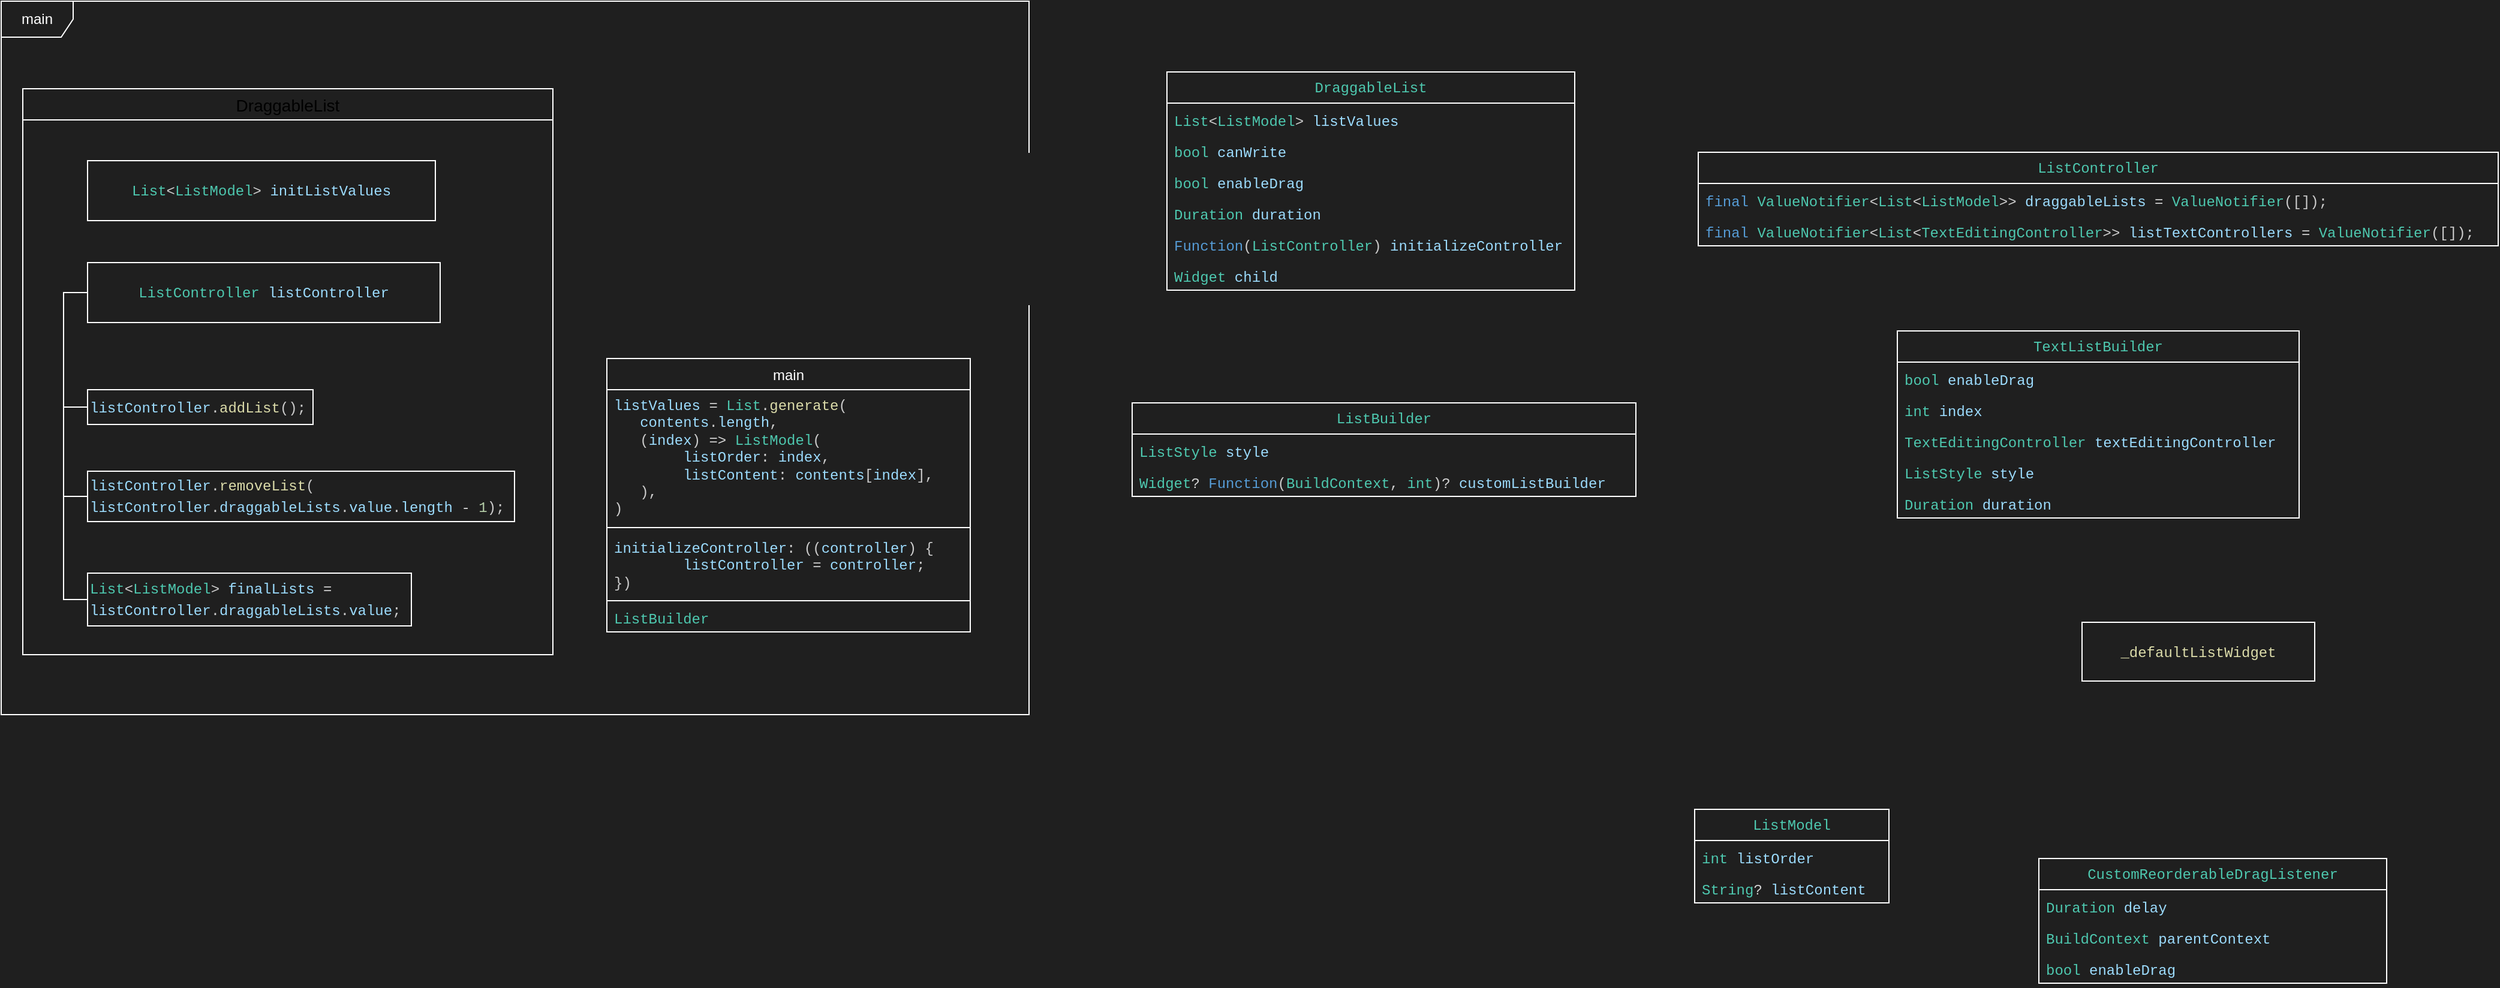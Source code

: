 <mxfile version="26.0.11">
  <diagram name="페이지-1" id="3EGuzrfkJuFash29iqZh">
    <mxGraphModel dx="1736" dy="576" grid="0" gridSize="10" guides="1" tooltips="1" connect="1" arrows="1" fold="1" page="1" pageScale="1" pageWidth="827" pageHeight="1169" background="light-dark(#1f1f1f, #121212)" math="0" shadow="0">
      <root>
        <mxCell id="0" />
        <mxCell id="1" parent="0" />
        <mxCell id="egEPkAXpUtNOVQftQJcz-23" value="&lt;div style=&quot;color: rgb(204, 204, 204); background-color: rgb(31, 31, 31); font-family: Menlo, Monaco, &amp;quot;Courier New&amp;quot;, monospace; line-height: 18px; white-space: pre;&quot;&gt;&lt;span style=&quot;color: #4ec9b0;&quot;&gt;DraggableList&lt;/span&gt;&lt;/div&gt;" style="swimlane;fontStyle=0;childLayout=stackLayout;horizontal=1;startSize=26;fillColor=none;horizontalStack=0;resizeParent=1;resizeParentMax=0;resizeLast=0;collapsible=1;marginBottom=0;whiteSpace=wrap;html=1;strokeColor=light-dark(#ffffff, #ededed);" parent="1" vertex="1">
          <mxGeometry x="576" y="86" width="340" height="182" as="geometry" />
        </mxCell>
        <mxCell id="egEPkAXpUtNOVQftQJcz-24" value="&lt;div style=&quot;color: rgb(204, 204, 204); background-color: rgb(31, 31, 31); font-family: Menlo, Monaco, &amp;quot;Courier New&amp;quot;, monospace; line-height: 18px; white-space: pre;&quot;&gt;&lt;span style=&quot;color: #4ec9b0;&quot;&gt;List&lt;/span&gt;&amp;lt;&lt;span style=&quot;color: #4ec9b0;&quot;&gt;ListModel&lt;/span&gt;&amp;gt; &lt;span style=&quot;color: #9cdcfe;&quot;&gt;listValues&lt;/span&gt;&lt;/div&gt;" style="text;strokeColor=none;fillColor=none;align=left;verticalAlign=top;spacingLeft=4;spacingRight=4;overflow=hidden;rotatable=0;points=[[0,0.5],[1,0.5]];portConstraint=eastwest;whiteSpace=wrap;html=1;" parent="egEPkAXpUtNOVQftQJcz-23" vertex="1">
          <mxGeometry y="26" width="340" height="26" as="geometry" />
        </mxCell>
        <mxCell id="egEPkAXpUtNOVQftQJcz-25" value="&lt;div style=&quot;color: rgb(204, 204, 204); background-color: rgb(31, 31, 31); font-family: Menlo, Monaco, &amp;quot;Courier New&amp;quot;, monospace; line-height: 18px; white-space: pre;&quot;&gt;&lt;span style=&quot;color: #4ec9b0;&quot;&gt;bool&lt;/span&gt; &lt;span style=&quot;color: #9cdcfe;&quot;&gt;canWrite&lt;/span&gt;&lt;/div&gt;" style="text;strokeColor=none;fillColor=none;align=left;verticalAlign=top;spacingLeft=4;spacingRight=4;overflow=hidden;rotatable=0;points=[[0,0.5],[1,0.5]];portConstraint=eastwest;whiteSpace=wrap;html=1;" parent="egEPkAXpUtNOVQftQJcz-23" vertex="1">
          <mxGeometry y="52" width="340" height="26" as="geometry" />
        </mxCell>
        <mxCell id="egEPkAXpUtNOVQftQJcz-29" value="&lt;div style=&quot;color: rgb(204, 204, 204); background-color: rgb(31, 31, 31); font-family: Menlo, Monaco, &amp;quot;Courier New&amp;quot;, monospace; line-height: 18px; white-space: pre;&quot;&gt;&lt;span style=&quot;color: rgb(78, 201, 176);&quot;&gt;bool&lt;/span&gt; &lt;span style=&quot;color: rgb(156, 220, 254);&quot;&gt;enableDrag&lt;/span&gt;&lt;/div&gt;" style="text;strokeColor=none;fillColor=none;align=left;verticalAlign=top;spacingLeft=4;spacingRight=4;overflow=hidden;rotatable=0;points=[[0,0.5],[1,0.5]];portConstraint=eastwest;whiteSpace=wrap;html=1;" parent="egEPkAXpUtNOVQftQJcz-23" vertex="1">
          <mxGeometry y="78" width="340" height="26" as="geometry" />
        </mxCell>
        <mxCell id="egEPkAXpUtNOVQftQJcz-28" value="&lt;div style=&quot;color: rgb(204, 204, 204); background-color: rgb(31, 31, 31); font-family: Menlo, Monaco, &amp;quot;Courier New&amp;quot;, monospace; line-height: 18px; white-space: pre;&quot;&gt;&lt;span style=&quot;color: rgb(78, 201, 176);&quot;&gt;Duration&lt;/span&gt; &lt;span style=&quot;color: rgb(156, 220, 254);&quot;&gt;duration&lt;/span&gt;&lt;/div&gt;" style="text;strokeColor=none;fillColor=none;align=left;verticalAlign=top;spacingLeft=4;spacingRight=4;overflow=hidden;rotatable=0;points=[[0,0.5],[1,0.5]];portConstraint=eastwest;whiteSpace=wrap;html=1;" parent="egEPkAXpUtNOVQftQJcz-23" vertex="1">
          <mxGeometry y="104" width="340" height="26" as="geometry" />
        </mxCell>
        <mxCell id="egEPkAXpUtNOVQftQJcz-32" value="&lt;div style=&quot;color: rgb(204, 204, 204); background-color: rgb(31, 31, 31); font-family: Menlo, Monaco, &amp;quot;Courier New&amp;quot;, monospace; line-height: 18px; white-space: pre;&quot;&gt;&lt;span style=&quot;color: #569cd6;&quot;&gt;Function&lt;/span&gt;(&lt;span style=&quot;color: #4ec9b0;&quot;&gt;ListController&lt;/span&gt;) &lt;span style=&quot;color: #9cdcfe;&quot;&gt;initializeController&lt;/span&gt;&lt;/div&gt;" style="text;strokeColor=none;fillColor=none;align=left;verticalAlign=top;spacingLeft=4;spacingRight=4;overflow=hidden;rotatable=0;points=[[0,0.5],[1,0.5]];portConstraint=eastwest;whiteSpace=wrap;html=1;" parent="egEPkAXpUtNOVQftQJcz-23" vertex="1">
          <mxGeometry y="130" width="340" height="26" as="geometry" />
        </mxCell>
        <mxCell id="egEPkAXpUtNOVQftQJcz-31" value="&lt;div style=&quot;color: rgb(204, 204, 204); background-color: rgb(31, 31, 31); font-family: Menlo, Monaco, &amp;quot;Courier New&amp;quot;, monospace; line-height: 18px; white-space: pre;&quot;&gt;&lt;span style=&quot;color: #4ec9b0;&quot;&gt;Widget&lt;/span&gt; &lt;span style=&quot;color: #9cdcfe;&quot;&gt;child&lt;/span&gt;&lt;/div&gt;" style="text;strokeColor=none;fillColor=none;align=left;verticalAlign=top;spacingLeft=4;spacingRight=4;overflow=hidden;rotatable=0;points=[[0,0.5],[1,0.5]];portConstraint=eastwest;whiteSpace=wrap;html=1;" parent="egEPkAXpUtNOVQftQJcz-23" vertex="1">
          <mxGeometry y="156" width="340" height="26" as="geometry" />
        </mxCell>
        <mxCell id="egEPkAXpUtNOVQftQJcz-34" value="&lt;div style=&quot;color: rgb(204, 204, 204); background-color: rgb(31, 31, 31); font-family: Menlo, Monaco, &amp;quot;Courier New&amp;quot;, monospace; line-height: 18px; white-space: pre;&quot;&gt;&lt;div style=&quot;line-height: 18px;&quot;&gt;&lt;span style=&quot;color: #4ec9b0;&quot;&gt;ListController&lt;/span&gt;&lt;/div&gt;&lt;/div&gt;" style="swimlane;fontStyle=0;childLayout=stackLayout;horizontal=1;startSize=26;fillColor=none;horizontalStack=0;resizeParent=1;resizeParentMax=0;resizeLast=0;collapsible=1;marginBottom=0;whiteSpace=wrap;html=1;strokeColor=light-dark(#ffffff, #ededed);" parent="1" vertex="1">
          <mxGeometry x="1019" y="153" width="667" height="78" as="geometry" />
        </mxCell>
        <mxCell id="egEPkAXpUtNOVQftQJcz-35" value="&lt;div style=&quot;color: rgb(204, 204, 204); background-color: rgb(31, 31, 31); font-family: Menlo, Monaco, &amp;quot;Courier New&amp;quot;, monospace; line-height: 18px; white-space: pre;&quot;&gt;&lt;div style=&quot;line-height: 18px;&quot;&gt;&lt;span style=&quot;color: #569cd6;&quot;&gt;final&lt;/span&gt; &lt;span style=&quot;color: #4ec9b0;&quot;&gt;ValueNotifier&lt;/span&gt;&amp;lt;&lt;span style=&quot;color: #4ec9b0;&quot;&gt;List&lt;/span&gt;&amp;lt;&lt;span style=&quot;color: #4ec9b0;&quot;&gt;ListModel&lt;/span&gt;&amp;gt;&amp;gt; &lt;span style=&quot;color: #9cdcfe;&quot;&gt;draggableLists&lt;/span&gt; &lt;span style=&quot;color: #d4d4d4;&quot;&gt;=&lt;/span&gt; &lt;span style=&quot;color: #4ec9b0;&quot;&gt;ValueNotifier&lt;/span&gt;([]);&lt;/div&gt;&lt;/div&gt;" style="text;strokeColor=none;fillColor=none;align=left;verticalAlign=top;spacingLeft=4;spacingRight=4;overflow=hidden;rotatable=0;points=[[0,0.5],[1,0.5]];portConstraint=eastwest;whiteSpace=wrap;html=1;" parent="egEPkAXpUtNOVQftQJcz-34" vertex="1">
          <mxGeometry y="26" width="667" height="26" as="geometry" />
        </mxCell>
        <mxCell id="egEPkAXpUtNOVQftQJcz-40" value="&lt;div style=&quot;color: rgb(204, 204, 204); background-color: rgb(31, 31, 31); font-family: Menlo, Monaco, &amp;quot;Courier New&amp;quot;, monospace; line-height: 18px; white-space: pre;&quot;&gt;&lt;div style=&quot;line-height: 18px;&quot;&gt;&lt;span style=&quot;color: #569cd6;&quot;&gt;final&lt;/span&gt; &lt;span style=&quot;color: #4ec9b0;&quot;&gt;ValueNotifier&lt;/span&gt;&amp;lt;&lt;span style=&quot;color: #4ec9b0;&quot;&gt;List&lt;/span&gt;&amp;lt;&lt;span style=&quot;color: #4ec9b0;&quot;&gt;TextEditingController&lt;/span&gt;&amp;gt;&amp;gt; &lt;span style=&quot;color: #9cdcfe;&quot;&gt;listTextControllers&lt;/span&gt; &lt;span style=&quot;color: #d4d4d4;&quot;&gt;=&lt;/span&gt; &lt;span style=&quot;color: #4ec9b0;&quot;&gt;ValueNotifier&lt;/span&gt;([]);&lt;/div&gt;&lt;/div&gt;" style="text;strokeColor=none;fillColor=none;align=left;verticalAlign=top;spacingLeft=4;spacingRight=4;overflow=hidden;rotatable=0;points=[[0,0.5],[1,0.5]];portConstraint=eastwest;whiteSpace=wrap;html=1;" parent="egEPkAXpUtNOVQftQJcz-34" vertex="1">
          <mxGeometry y="52" width="667" height="26" as="geometry" />
        </mxCell>
        <mxCell id="Crnecr3H5-sMlmbV3X7U-1" value="&lt;div style=&quot;background-color: rgb(31, 31, 31); font-family: Menlo, Monaco, &amp;quot;Courier New&amp;quot;, monospace; line-height: 18px; white-space: pre; color: rgb(204, 204, 204);&quot;&gt;&lt;font color=&quot;#4ec9b0&quot;&gt;ListBuilder&lt;/font&gt;&lt;/div&gt;" style="swimlane;fontStyle=0;childLayout=stackLayout;horizontal=1;startSize=26;fillColor=none;horizontalStack=0;resizeParent=1;resizeParentMax=0;resizeLast=0;collapsible=1;marginBottom=0;whiteSpace=wrap;html=1;strokeColor=light-dark(#ffffff, #ededed);" vertex="1" parent="1">
          <mxGeometry x="547" y="362" width="420" height="78" as="geometry" />
        </mxCell>
        <mxCell id="Crnecr3H5-sMlmbV3X7U-2" value="&lt;div style=&quot;color: rgb(204, 204, 204); background-color: rgb(31, 31, 31); font-family: Menlo, Monaco, &amp;quot;Courier New&amp;quot;, monospace; line-height: 18px; white-space: pre;&quot;&gt;&lt;div style=&quot;line-height: 18px;&quot;&gt;&lt;span style=&quot;color: #4ec9b0;&quot;&gt;ListStyle&lt;/span&gt; &lt;span style=&quot;color: #9cdcfe;&quot;&gt;style&lt;/span&gt;&lt;/div&gt;&lt;/div&gt;" style="text;strokeColor=none;fillColor=none;align=left;verticalAlign=top;spacingLeft=4;spacingRight=4;overflow=hidden;rotatable=0;points=[[0,0.5],[1,0.5]];portConstraint=eastwest;whiteSpace=wrap;html=1;" vertex="1" parent="Crnecr3H5-sMlmbV3X7U-1">
          <mxGeometry y="26" width="420" height="26" as="geometry" />
        </mxCell>
        <mxCell id="Crnecr3H5-sMlmbV3X7U-3" value="&lt;div style=&quot;color: rgb(204, 204, 204); background-color: rgb(31, 31, 31); font-family: Menlo, Monaco, &amp;quot;Courier New&amp;quot;, monospace; line-height: 18px; white-space: pre;&quot;&gt;&lt;div style=&quot;line-height: 18px;&quot;&gt;&lt;span style=&quot;color: #4ec9b0;&quot;&gt;Widget&lt;/span&gt;&lt;span style=&quot;color: #d4d4d4;&quot;&gt;?&lt;/span&gt; &lt;span style=&quot;color: #569cd6;&quot;&gt;Function&lt;/span&gt;(&lt;span style=&quot;color: #4ec9b0;&quot;&gt;BuildContext&lt;/span&gt;, &lt;span style=&quot;color: #4ec9b0;&quot;&gt;int&lt;/span&gt;)&lt;span style=&quot;color: #d4d4d4;&quot;&gt;?&lt;/span&gt; &lt;span style=&quot;color: #9cdcfe;&quot;&gt;customListBuilder&lt;/span&gt;&lt;/div&gt;&lt;/div&gt;" style="text;strokeColor=none;fillColor=none;align=left;verticalAlign=top;spacingLeft=4;spacingRight=4;overflow=hidden;rotatable=0;points=[[0,0.5],[1,0.5]];portConstraint=eastwest;whiteSpace=wrap;html=1;" vertex="1" parent="Crnecr3H5-sMlmbV3X7U-1">
          <mxGeometry y="52" width="420" height="26" as="geometry" />
        </mxCell>
        <mxCell id="Crnecr3H5-sMlmbV3X7U-8" value="&lt;div style=&quot;background-color: rgb(31, 31, 31); font-family: Menlo, Monaco, &amp;quot;Courier New&amp;quot;, monospace; line-height: 18px; white-space: pre; color: rgb(204, 204, 204);&quot;&gt;&lt;div style=&quot;line-height: 18px;&quot;&gt;&lt;span style=&quot;color: #4ec9b0;&quot;&gt;TextListBuilder&lt;/span&gt;&lt;/div&gt;&lt;/div&gt;" style="swimlane;fontStyle=0;childLayout=stackLayout;horizontal=1;startSize=26;fillColor=none;horizontalStack=0;resizeParent=1;resizeParentMax=0;resizeLast=0;collapsible=1;marginBottom=0;whiteSpace=wrap;html=1;strokeColor=light-dark(#ffffff, #ededed);" vertex="1" parent="1">
          <mxGeometry x="1185" y="302" width="335" height="156" as="geometry" />
        </mxCell>
        <mxCell id="Crnecr3H5-sMlmbV3X7U-9" value="&lt;div style=&quot;color: rgb(204, 204, 204); background-color: rgb(31, 31, 31); font-family: Menlo, Monaco, &amp;quot;Courier New&amp;quot;, monospace; line-height: 18px; white-space: pre;&quot;&gt;&lt;div style=&quot;line-height: 18px;&quot;&gt;&lt;div style=&quot;line-height: 18px;&quot;&gt;&lt;span style=&quot;color: #4ec9b0;&quot;&gt;bool&lt;/span&gt; &lt;span style=&quot;color: #9cdcfe;&quot;&gt;enableDrag&lt;/span&gt;&lt;/div&gt;&lt;/div&gt;&lt;/div&gt;" style="text;strokeColor=none;fillColor=none;align=left;verticalAlign=top;spacingLeft=4;spacingRight=4;overflow=hidden;rotatable=0;points=[[0,0.5],[1,0.5]];portConstraint=eastwest;whiteSpace=wrap;html=1;" vertex="1" parent="Crnecr3H5-sMlmbV3X7U-8">
          <mxGeometry y="26" width="335" height="26" as="geometry" />
        </mxCell>
        <mxCell id="Crnecr3H5-sMlmbV3X7U-12" value="&lt;div style=&quot;color: rgb(204, 204, 204); background-color: rgb(31, 31, 31); font-family: Menlo, Monaco, &amp;quot;Courier New&amp;quot;, monospace; line-height: 18px; white-space: pre;&quot;&gt;&lt;span style=&quot;color: #4ec9b0;&quot;&gt;int&lt;/span&gt; &lt;span style=&quot;color: #9cdcfe;&quot;&gt;index&lt;/span&gt;&lt;/div&gt;" style="text;strokeColor=none;fillColor=none;align=left;verticalAlign=top;spacingLeft=4;spacingRight=4;overflow=hidden;rotatable=0;points=[[0,0.5],[1,0.5]];portConstraint=eastwest;whiteSpace=wrap;html=1;" vertex="1" parent="Crnecr3H5-sMlmbV3X7U-8">
          <mxGeometry y="52" width="335" height="26" as="geometry" />
        </mxCell>
        <mxCell id="Crnecr3H5-sMlmbV3X7U-11" value="&lt;div style=&quot;color: rgb(204, 204, 204); background-color: rgb(31, 31, 31); font-family: Menlo, Monaco, &amp;quot;Courier New&amp;quot;, monospace; line-height: 18px; white-space: pre;&quot;&gt;&lt;span style=&quot;color: #4ec9b0;&quot;&gt;TextEditingController&lt;/span&gt; &lt;span style=&quot;color: #9cdcfe;&quot;&gt;textEditingController&lt;/span&gt;&lt;/div&gt;" style="text;strokeColor=none;fillColor=none;align=left;verticalAlign=top;spacingLeft=4;spacingRight=4;overflow=hidden;rotatable=0;points=[[0,0.5],[1,0.5]];portConstraint=eastwest;whiteSpace=wrap;html=1;" vertex="1" parent="Crnecr3H5-sMlmbV3X7U-8">
          <mxGeometry y="78" width="335" height="26" as="geometry" />
        </mxCell>
        <mxCell id="Crnecr3H5-sMlmbV3X7U-13" value="&lt;div style=&quot;color: rgb(204, 204, 204); background-color: rgb(31, 31, 31); font-family: Menlo, Monaco, &amp;quot;Courier New&amp;quot;, monospace; line-height: 18px; white-space: pre;&quot;&gt;&lt;span style=&quot;color: #4ec9b0;&quot;&gt;ListStyle&lt;/span&gt; &lt;span style=&quot;color: #9cdcfe;&quot;&gt;style&lt;/span&gt;&lt;/div&gt;" style="text;strokeColor=none;fillColor=none;align=left;verticalAlign=top;spacingLeft=4;spacingRight=4;overflow=hidden;rotatable=0;points=[[0,0.5],[1,0.5]];portConstraint=eastwest;whiteSpace=wrap;html=1;" vertex="1" parent="Crnecr3H5-sMlmbV3X7U-8">
          <mxGeometry y="104" width="335" height="26" as="geometry" />
        </mxCell>
        <mxCell id="Crnecr3H5-sMlmbV3X7U-10" value="&lt;div style=&quot;color: rgb(204, 204, 204); background-color: rgb(31, 31, 31); font-family: Menlo, Monaco, &amp;quot;Courier New&amp;quot;, monospace; line-height: 18px; white-space: pre;&quot;&gt;&lt;div style=&quot;line-height: 18px;&quot;&gt;&lt;div style=&quot;line-height: 18px;&quot;&gt;&lt;span style=&quot;color: #4ec9b0;&quot;&gt;Duration&lt;/span&gt; &lt;span style=&quot;color: #9cdcfe;&quot;&gt;duration&lt;/span&gt;&lt;/div&gt;&lt;/div&gt;&lt;/div&gt;" style="text;strokeColor=none;fillColor=none;align=left;verticalAlign=top;spacingLeft=4;spacingRight=4;overflow=hidden;rotatable=0;points=[[0,0.5],[1,0.5]];portConstraint=eastwest;whiteSpace=wrap;html=1;" vertex="1" parent="Crnecr3H5-sMlmbV3X7U-8">
          <mxGeometry y="130" width="335" height="26" as="geometry" />
        </mxCell>
        <mxCell id="Crnecr3H5-sMlmbV3X7U-17" value="&lt;span style=&quot;color: rgb(220, 220, 170); font-family: Menlo, Monaco, &amp;quot;Courier New&amp;quot;, monospace; white-space: pre; background-color: rgb(31, 31, 31);&quot;&gt;_defaultListWidget&lt;/span&gt;" style="html=1;whiteSpace=wrap;strokeColor=light-dark(#ffffff, #ededed);fillColor=light-dark(#1f1f1f, #ededed);" vertex="1" parent="1">
          <mxGeometry x="1339" y="545" width="194" height="49" as="geometry" />
        </mxCell>
        <mxCell id="Crnecr3H5-sMlmbV3X7U-18" value="&lt;div style=&quot;background-color: rgb(31, 31, 31); font-family: Menlo, Monaco, &amp;quot;Courier New&amp;quot;, monospace; line-height: 18px; white-space: pre; color: rgb(204, 204, 204);&quot;&gt;&lt;div style=&quot;line-height: 18px;&quot;&gt;&lt;span style=&quot;color: #4ec9b0;&quot;&gt;ListModel&lt;/span&gt;&lt;/div&gt;&lt;/div&gt;" style="swimlane;fontStyle=0;childLayout=stackLayout;horizontal=1;startSize=26;fillColor=none;horizontalStack=0;resizeParent=1;resizeParentMax=0;resizeLast=0;collapsible=1;marginBottom=0;whiteSpace=wrap;html=1;strokeColor=light-dark(#ffffff, #ededed);" vertex="1" parent="1">
          <mxGeometry x="1016" y="701" width="162" height="78" as="geometry" />
        </mxCell>
        <mxCell id="Crnecr3H5-sMlmbV3X7U-19" value="&lt;div style=&quot;color: rgb(204, 204, 204); background-color: rgb(31, 31, 31); font-family: Menlo, Monaco, &amp;quot;Courier New&amp;quot;, monospace; line-height: 18px; white-space: pre;&quot;&gt;&lt;div style=&quot;line-height: 18px;&quot;&gt;&lt;div style=&quot;line-height: 18px;&quot;&gt;&lt;span style=&quot;color: #4ec9b0;&quot;&gt;int&lt;/span&gt; &lt;span style=&quot;color: #9cdcfe;&quot;&gt;listOrder&lt;/span&gt;&lt;/div&gt;&lt;/div&gt;&lt;/div&gt;" style="text;strokeColor=none;fillColor=none;align=left;verticalAlign=top;spacingLeft=4;spacingRight=4;overflow=hidden;rotatable=0;points=[[0,0.5],[1,0.5]];portConstraint=eastwest;whiteSpace=wrap;html=1;" vertex="1" parent="Crnecr3H5-sMlmbV3X7U-18">
          <mxGeometry y="26" width="162" height="26" as="geometry" />
        </mxCell>
        <mxCell id="Crnecr3H5-sMlmbV3X7U-20" value="&lt;div style=&quot;color: rgb(204, 204, 204); background-color: rgb(31, 31, 31); font-family: Menlo, Monaco, &amp;quot;Courier New&amp;quot;, monospace; line-height: 18px; white-space: pre;&quot;&gt;&lt;div style=&quot;line-height: 18px;&quot;&gt;&lt;div style=&quot;line-height: 18px;&quot;&gt;&lt;span style=&quot;color: #4ec9b0;&quot;&gt;String&lt;/span&gt;&lt;span style=&quot;color: #d4d4d4;&quot;&gt;?&lt;/span&gt; &lt;span style=&quot;color: #9cdcfe;&quot;&gt;listContent&lt;/span&gt;&lt;/div&gt;&lt;/div&gt;&lt;/div&gt;" style="text;strokeColor=none;fillColor=none;align=left;verticalAlign=top;spacingLeft=4;spacingRight=4;overflow=hidden;rotatable=0;points=[[0,0.5],[1,0.5]];portConstraint=eastwest;whiteSpace=wrap;html=1;" vertex="1" parent="Crnecr3H5-sMlmbV3X7U-18">
          <mxGeometry y="52" width="162" height="26" as="geometry" />
        </mxCell>
        <mxCell id="Crnecr3H5-sMlmbV3X7U-21" value="&lt;div style=&quot;background-color: rgb(31, 31, 31); font-family: Menlo, Monaco, &amp;quot;Courier New&amp;quot;, monospace; line-height: 18px; white-space: pre; color: rgb(204, 204, 204);&quot;&gt;&lt;div style=&quot;line-height: 18px;&quot;&gt;&lt;span style=&quot;color: #4ec9b0;&quot;&gt;CustomReorderableDragListener&lt;/span&gt;&lt;/div&gt;&lt;/div&gt;" style="swimlane;fontStyle=0;childLayout=stackLayout;horizontal=1;startSize=26;fillColor=none;horizontalStack=0;resizeParent=1;resizeParentMax=0;resizeLast=0;collapsible=1;marginBottom=0;whiteSpace=wrap;html=1;strokeColor=light-dark(#ffffff, #ededed);" vertex="1" parent="1">
          <mxGeometry x="1303" y="742" width="290" height="104" as="geometry" />
        </mxCell>
        <mxCell id="Crnecr3H5-sMlmbV3X7U-22" value="&lt;div style=&quot;color: rgb(204, 204, 204); background-color: rgb(31, 31, 31); font-family: Menlo, Monaco, &amp;quot;Courier New&amp;quot;, monospace; line-height: 18px; white-space: pre;&quot;&gt;&lt;div style=&quot;line-height: 18px;&quot;&gt;&lt;div style=&quot;line-height: 18px;&quot;&gt;&lt;span style=&quot;color: #4ec9b0;&quot;&gt;Duration&lt;/span&gt; &lt;span style=&quot;color: #9cdcfe;&quot;&gt;delay&lt;/span&gt;&lt;/div&gt;&lt;/div&gt;&lt;/div&gt;" style="text;strokeColor=none;fillColor=none;align=left;verticalAlign=top;spacingLeft=4;spacingRight=4;overflow=hidden;rotatable=0;points=[[0,0.5],[1,0.5]];portConstraint=eastwest;whiteSpace=wrap;html=1;" vertex="1" parent="Crnecr3H5-sMlmbV3X7U-21">
          <mxGeometry y="26" width="290" height="26" as="geometry" />
        </mxCell>
        <mxCell id="Crnecr3H5-sMlmbV3X7U-24" value="&lt;div style=&quot;color: rgb(204, 204, 204); background-color: rgb(31, 31, 31); font-family: Menlo, Monaco, &amp;quot;Courier New&amp;quot;, monospace; line-height: 18px; white-space: pre;&quot;&gt;&lt;span style=&quot;color: #4ec9b0;&quot;&gt;BuildContext&lt;/span&gt; &lt;span style=&quot;color: #9cdcfe;&quot;&gt;parentContext&lt;/span&gt;&lt;/div&gt;" style="text;strokeColor=none;fillColor=none;align=left;verticalAlign=top;spacingLeft=4;spacingRight=4;overflow=hidden;rotatable=0;points=[[0,0.5],[1,0.5]];portConstraint=eastwest;whiteSpace=wrap;html=1;" vertex="1" parent="Crnecr3H5-sMlmbV3X7U-21">
          <mxGeometry y="52" width="290" height="26" as="geometry" />
        </mxCell>
        <mxCell id="Crnecr3H5-sMlmbV3X7U-23" value="&lt;div style=&quot;color: rgb(204, 204, 204); background-color: rgb(31, 31, 31); font-family: Menlo, Monaco, &amp;quot;Courier New&amp;quot;, monospace; line-height: 18px; white-space: pre;&quot;&gt;&lt;div style=&quot;line-height: 18px;&quot;&gt;&lt;div style=&quot;line-height: 18px;&quot;&gt;&lt;span style=&quot;color: #4ec9b0;&quot;&gt;bool&lt;/span&gt; &lt;span style=&quot;color: #9cdcfe;&quot;&gt;enableDrag&lt;/span&gt;&lt;/div&gt;&lt;/div&gt;&lt;/div&gt;" style="text;strokeColor=none;fillColor=none;align=left;verticalAlign=top;spacingLeft=4;spacingRight=4;overflow=hidden;rotatable=0;points=[[0,0.5],[1,0.5]];portConstraint=eastwest;whiteSpace=wrap;html=1;" vertex="1" parent="Crnecr3H5-sMlmbV3X7U-21">
          <mxGeometry y="78" width="290" height="26" as="geometry" />
        </mxCell>
        <mxCell id="Crnecr3H5-sMlmbV3X7U-28" value="&lt;font style=&quot;color: light-dark(rgb(255, 255, 255), rgb(237, 237, 237));&quot;&gt;main&lt;/font&gt;" style="shape=umlFrame;whiteSpace=wrap;html=1;pointerEvents=0;strokeColor=light-dark(#ffffff, #ededed);fillColor=light-dark(#1f1f1f, #ededed);" vertex="1" parent="1">
          <mxGeometry x="-396" y="27" width="857" height="595" as="geometry" />
        </mxCell>
        <mxCell id="Crnecr3H5-sMlmbV3X7U-47" value="&lt;span style=&quot;color: rgb(255, 255, 255); font-weight: 400;&quot;&gt;main&lt;/span&gt;" style="swimlane;fontStyle=1;align=center;verticalAlign=top;childLayout=stackLayout;horizontal=1;startSize=26;horizontalStack=0;resizeParent=1;resizeParentMax=0;resizeLast=0;collapsible=1;marginBottom=0;whiteSpace=wrap;html=1;fillColor=light-dark(#1f1f1f, #ededed);strokeColor=light-dark(#ffffff, #ededed);" vertex="1" parent="1">
          <mxGeometry x="109" y="325" width="303" height="228" as="geometry" />
        </mxCell>
        <mxCell id="Crnecr3H5-sMlmbV3X7U-48" value="&lt;div style=&quot;color: rgb(204, 204, 204); font-family: Menlo, Monaco, &amp;quot;Courier New&amp;quot;, monospace; white-space: pre; background-color: rgb(31, 31, 31);&quot;&gt;&lt;span style=&quot;color: rgb(156, 220, 254);&quot;&gt;listValues&lt;/span&gt; &lt;span style=&quot;color: rgb(212, 212, 212);&quot;&gt;=&lt;/span&gt; &lt;span style=&quot;color: rgb(78, 201, 176);&quot;&gt;List&lt;/span&gt;.&lt;span style=&quot;color: rgb(220, 220, 170);&quot;&gt;generate&lt;/span&gt;(&lt;/div&gt;&lt;div style=&quot;color: rgb(204, 204, 204); font-family: Menlo, Monaco, &amp;quot;Courier New&amp;quot;, monospace; white-space: pre; background-color: rgb(31, 31, 31);&quot;&gt;   &lt;span style=&quot;color: rgb(156, 220, 254);&quot;&gt;contents&lt;/span&gt;.&lt;span style=&quot;color: rgb(156, 220, 254);&quot;&gt;length&lt;/span&gt;,&lt;/div&gt;&lt;div style=&quot;color: rgb(204, 204, 204); font-family: Menlo, Monaco, &amp;quot;Courier New&amp;quot;, monospace; white-space: pre; background-color: rgb(31, 31, 31);&quot;&gt;   (&lt;span style=&quot;color: rgb(156, 220, 254);&quot;&gt;index&lt;/span&gt;) &lt;span style=&quot;color: rgb(212, 212, 212);&quot;&gt;=&amp;gt;&lt;/span&gt; &lt;span style=&quot;color: rgb(78, 201, 176);&quot;&gt;ListModel&lt;/span&gt;(&lt;/div&gt;&lt;div style=&quot;color: rgb(204, 204, 204); font-family: Menlo, Monaco, &amp;quot;Courier New&amp;quot;, monospace; white-space: pre; background-color: rgb(31, 31, 31);&quot;&gt;        &lt;span style=&quot;color: rgb(156, 220, 254);&quot;&gt;listOrder&lt;/span&gt;&lt;span style=&quot;color: rgb(212, 212, 212);&quot;&gt;:&lt;/span&gt; &lt;span style=&quot;color: rgb(156, 220, 254);&quot;&gt;index&lt;/span&gt;,&lt;/div&gt;&lt;div style=&quot;color: rgb(204, 204, 204); font-family: Menlo, Monaco, &amp;quot;Courier New&amp;quot;, monospace; white-space: pre; background-color: rgb(31, 31, 31);&quot;&gt;        &lt;span style=&quot;color: rgb(156, 220, 254);&quot;&gt;listContent&lt;/span&gt;&lt;span style=&quot;color: rgb(212, 212, 212);&quot;&gt;:&lt;/span&gt; &lt;span style=&quot;color: rgb(156, 220, 254);&quot;&gt;contents&lt;/span&gt;[&lt;span style=&quot;color: rgb(156, 220, 254);&quot;&gt;index&lt;/span&gt;],&lt;/div&gt;&lt;div style=&quot;color: rgb(204, 204, 204); font-family: Menlo, Monaco, &amp;quot;Courier New&amp;quot;, monospace; white-space: pre; background-color: rgb(31, 31, 31);&quot;&gt;   ),&lt;/div&gt;&lt;div style=&quot;color: rgb(204, 204, 204); font-family: Menlo, Monaco, &amp;quot;Courier New&amp;quot;, monospace; white-space: pre; background-color: rgb(31, 31, 31);&quot;&gt;)&lt;/div&gt;" style="text;strokeColor=none;fillColor=none;align=left;verticalAlign=top;spacingLeft=4;spacingRight=4;overflow=hidden;rotatable=0;points=[[0,0.5],[1,0.5]];portConstraint=eastwest;whiteSpace=wrap;html=1;" vertex="1" parent="Crnecr3H5-sMlmbV3X7U-47">
          <mxGeometry y="26" width="303" height="111" as="geometry" />
        </mxCell>
        <mxCell id="Crnecr3H5-sMlmbV3X7U-49" value="" style="line;strokeWidth=1;fillColor=none;align=left;verticalAlign=middle;spacingTop=-1;spacingLeft=3;spacingRight=3;rotatable=0;labelPosition=right;points=[];portConstraint=eastwest;strokeColor=inherit;" vertex="1" parent="Crnecr3H5-sMlmbV3X7U-47">
          <mxGeometry y="137" width="303" height="8" as="geometry" />
        </mxCell>
        <mxCell id="Crnecr3H5-sMlmbV3X7U-50" value="&lt;div style=&quot;color: rgb(204, 204, 204); font-family: Menlo, Monaco, &amp;quot;Courier New&amp;quot;, monospace; white-space: pre;&quot;&gt;&lt;span style=&quot;color: rgb(156, 220, 254);&quot;&gt;initializeController&lt;/span&gt;&lt;span style=&quot;color: rgb(212, 212, 212);&quot;&gt;:&lt;/span&gt;&lt;span style=&quot;color: rgb(204, 204, 204);&quot;&gt; ((&lt;/span&gt;&lt;span style=&quot;color: rgb(156, 220, 254);&quot;&gt;controller&lt;/span&gt;&lt;span style=&quot;color: rgb(204, 204, 204);&quot;&gt;) {&lt;/span&gt;&lt;/div&gt;&lt;div style=&quot;color: rgb(204, 204, 204); font-family: Menlo, Monaco, &amp;quot;Courier New&amp;quot;, monospace; white-space: pre;&quot;&gt;&lt;span style=&quot;color: rgb(156, 220, 254);&quot;&gt;&#x9;listController&lt;/span&gt;&lt;span style=&quot;color: rgb(204, 204, 204);&quot;&gt; &lt;/span&gt;&lt;span style=&quot;color: rgb(212, 212, 212);&quot;&gt;=&lt;/span&gt;&lt;span style=&quot;color: rgb(204, 204, 204);&quot;&gt; &lt;/span&gt;&lt;span style=&quot;color: rgb(156, 220, 254);&quot;&gt;controller&lt;/span&gt;&lt;span style=&quot;color: rgb(204, 204, 204);&quot;&gt;;&lt;/span&gt;&lt;/div&gt;&lt;div style=&quot;color: rgb(204, 204, 204); font-family: Menlo, Monaco, &amp;quot;Courier New&amp;quot;, monospace; white-space: pre;&quot;&gt;&lt;span style=&quot;color: rgb(204, 204, 204);&quot;&gt;})&lt;/span&gt;&lt;/div&gt;" style="text;strokeColor=none;fillColor=none;align=left;verticalAlign=top;spacingLeft=4;spacingRight=4;overflow=hidden;rotatable=0;points=[[0,0.5],[1,0.5]];portConstraint=eastwest;whiteSpace=wrap;html=1;" vertex="1" parent="Crnecr3H5-sMlmbV3X7U-47">
          <mxGeometry y="145" width="303" height="57" as="geometry" />
        </mxCell>
        <mxCell id="Crnecr3H5-sMlmbV3X7U-52" value="&lt;div style=&quot;color: rgb(204, 204, 204); background-color: rgb(31, 31, 31); font-family: Menlo, Monaco, &amp;quot;Courier New&amp;quot;, monospace; line-height: 18px; white-space: pre;&quot;&gt;&lt;span style=&quot;color: #4ec9b0;&quot;&gt;ListBuilder&lt;/span&gt;&lt;/div&gt;" style="text;strokeColor=light-dark(#ffffff, #ededed);fillColor=none;align=left;verticalAlign=top;spacingLeft=4;spacingRight=4;overflow=hidden;rotatable=0;points=[[0,0.5],[1,0.5]];portConstraint=eastwest;whiteSpace=wrap;html=1;" vertex="1" parent="Crnecr3H5-sMlmbV3X7U-47">
          <mxGeometry y="202" width="303" height="26" as="geometry" />
        </mxCell>
        <mxCell id="Crnecr3H5-sMlmbV3X7U-71" style="edgeStyle=orthogonalEdgeStyle;rounded=0;orthogonalLoop=1;jettySize=auto;html=1;exitX=0;exitY=0.5;exitDx=0;exitDy=0;entryX=0;entryY=0.5;entryDx=0;entryDy=0;strokeColor=light-dark(#ffffff, #ededed);endArrow=none;startFill=0;" edge="1" parent="1" source="Crnecr3H5-sMlmbV3X7U-53" target="Crnecr3H5-sMlmbV3X7U-64">
          <mxGeometry relative="1" as="geometry" />
        </mxCell>
        <mxCell id="Crnecr3H5-sMlmbV3X7U-72" style="edgeStyle=orthogonalEdgeStyle;rounded=0;orthogonalLoop=1;jettySize=auto;html=1;exitX=0;exitY=0.5;exitDx=0;exitDy=0;entryX=0;entryY=0.5;entryDx=0;entryDy=0;strokeColor=light-dark(#ffffff, #ededed);endArrow=none;startFill=0;" edge="1" parent="1" source="Crnecr3H5-sMlmbV3X7U-53" target="Crnecr3H5-sMlmbV3X7U-63">
          <mxGeometry relative="1" as="geometry" />
        </mxCell>
        <mxCell id="Crnecr3H5-sMlmbV3X7U-73" style="edgeStyle=orthogonalEdgeStyle;rounded=0;orthogonalLoop=1;jettySize=auto;html=1;exitX=0;exitY=0.5;exitDx=0;exitDy=0;entryX=0;entryY=0.5;entryDx=0;entryDy=0;strokeColor=#FFFFFF;endArrow=none;startFill=0;" edge="1" parent="1" source="Crnecr3H5-sMlmbV3X7U-53" target="Crnecr3H5-sMlmbV3X7U-65">
          <mxGeometry relative="1" as="geometry" />
        </mxCell>
        <mxCell id="Crnecr3H5-sMlmbV3X7U-53" value="&lt;div style=&quot;color: rgb(204, 204, 204); background-color: rgb(31, 31, 31); font-family: Menlo, Monaco, &amp;quot;Courier New&amp;quot;, monospace; line-height: 18px; white-space: pre;&quot;&gt;&lt;span style=&quot;color: rgb(78, 201, 176);&quot;&gt;ListController&lt;/span&gt; &lt;span style=&quot;color: rgb(156, 220, 254);&quot;&gt;listController&lt;/span&gt;&lt;/div&gt;" style="html=1;whiteSpace=wrap;fillColor=light-dark(#1f1f1f, #ededed);strokeColor=light-dark(#ffffff, #ededed);" vertex="1" parent="1">
          <mxGeometry x="-324" y="245" width="294" height="50" as="geometry" />
        </mxCell>
        <mxCell id="Crnecr3H5-sMlmbV3X7U-54" value="&lt;div style=&quot;color: rgb(204, 204, 204); background-color: rgb(31, 31, 31); font-family: Menlo, Monaco, &amp;quot;Courier New&amp;quot;, monospace; line-height: 18px; white-space: pre;&quot;&gt;&lt;div style=&quot;line-height: 18px;&quot;&gt;&lt;span style=&quot;color: rgb(78, 201, 176);&quot;&gt;List&lt;/span&gt;&amp;lt;&lt;span style=&quot;color: rgb(78, 201, 176);&quot;&gt;ListModel&lt;/span&gt;&amp;gt; &lt;span style=&quot;color: rgb(156, 220, 254); background-color: light-dark(rgb(31, 31, 31), rgb(210, 210, 210));&quot;&gt;initListValues&lt;/span&gt;&lt;/div&gt;&lt;/div&gt;" style="html=1;whiteSpace=wrap;fillColor=light-dark(#1f1f1f, #ededed);strokeColor=light-dark(#ffffff, #ededed);" vertex="1" parent="1">
          <mxGeometry x="-324" y="160" width="290" height="50" as="geometry" />
        </mxCell>
        <mxCell id="Crnecr3H5-sMlmbV3X7U-63" value="&lt;div style=&quot;color: rgb(204, 204, 204); background-color: rgb(31, 31, 31); font-family: Menlo, Monaco, &amp;quot;Courier New&amp;quot;, monospace; line-height: 18px; white-space: pre;&quot;&gt;&lt;div style=&quot;line-height: 18px;&quot;&gt;&lt;span style=&quot;color: rgb(156, 220, 254);&quot;&gt;listController&lt;/span&gt;.&lt;span style=&quot;color: rgb(220, 220, 170);&quot;&gt;addList&lt;/span&gt;();&lt;/div&gt;&lt;/div&gt;" style="html=1;whiteSpace=wrap;fillColor=light-dark(#1f1f1f, #ededed);strokeColor=light-dark(#ffffff, #ededed);align=left;" vertex="1" parent="1">
          <mxGeometry x="-324" y="351" width="188" height="29" as="geometry" />
        </mxCell>
        <mxCell id="Crnecr3H5-sMlmbV3X7U-64" value="&lt;div style=&quot;color: rgb(204, 204, 204); background-color: rgb(31, 31, 31); font-family: Menlo, Monaco, &amp;quot;Courier New&amp;quot;, monospace; line-height: 18px; white-space: pre;&quot;&gt;&lt;div style=&quot;line-height: 18px;&quot;&gt;&lt;div&gt;&lt;span style=&quot;color: rgb(156, 220, 254);&quot;&gt;listController&lt;/span&gt;.&lt;span style=&quot;color: rgb(220, 220, 170);&quot;&gt;removeList&lt;/span&gt;(&lt;/div&gt;&lt;div&gt;&lt;span style=&quot;color: rgb(156, 220, 254);&quot;&gt;listController&lt;/span&gt;.&lt;span style=&quot;color: rgb(156, 220, 254);&quot;&gt;draggableLists&lt;/span&gt;.&lt;span style=&quot;color: rgb(156, 220, 254);&quot;&gt;value&lt;/span&gt;.&lt;span style=&quot;color: rgb(156, 220, 254);&quot;&gt;length&lt;/span&gt; &lt;span style=&quot;color: rgb(212, 212, 212);&quot;&gt;-&lt;/span&gt; &lt;span style=&quot;color: rgb(181, 206, 168);&quot;&gt;1&lt;/span&gt;);&lt;/div&gt;&lt;/div&gt;&lt;/div&gt;" style="html=1;whiteSpace=wrap;fillColor=light-dark(#1f1f1f, #ededed);strokeColor=light-dark(#ffffff, #ededed);align=left;" vertex="1" parent="1">
          <mxGeometry x="-324" y="419" width="356" height="42" as="geometry" />
        </mxCell>
        <mxCell id="Crnecr3H5-sMlmbV3X7U-65" value="&lt;div style=&quot;color: rgb(204, 204, 204); background-color: rgb(31, 31, 31); font-family: Menlo, Monaco, &amp;quot;Courier New&amp;quot;, monospace; line-height: 18px; white-space: pre;&quot;&gt;&lt;div style=&quot;line-height: 18px;&quot;&gt;&lt;div style=&quot;line-height: 18px;&quot;&gt;&lt;div&gt;&lt;span style=&quot;color: rgb(78, 201, 176);&quot;&gt;List&lt;/span&gt;&amp;lt;&lt;span style=&quot;color: rgb(78, 201, 176);&quot;&gt;ListModel&lt;/span&gt;&amp;gt; &lt;span style=&quot;color: rgb(156, 220, 254);&quot;&gt;finalLists&lt;/span&gt; &lt;span style=&quot;color: rgb(212, 212, 212);&quot;&gt;= &lt;/span&gt;&lt;/div&gt;&lt;div&gt;&lt;span style=&quot;background-color: light-dark(rgb(31, 31, 31), rgb(210, 210, 210)); color: rgb(156, 220, 254);&quot;&gt;listController&lt;/span&gt;&lt;span style=&quot;background-color: light-dark(rgb(31, 31, 31), rgb(210, 210, 210)); color: light-dark(rgb(204, 204, 204), rgb(62, 62, 62));&quot;&gt;.&lt;/span&gt;&lt;span style=&quot;background-color: light-dark(rgb(31, 31, 31), rgb(210, 210, 210)); color: rgb(156, 220, 254);&quot;&gt;draggableLists&lt;/span&gt;&lt;span style=&quot;background-color: light-dark(rgb(31, 31, 31), rgb(210, 210, 210)); color: light-dark(rgb(204, 204, 204), rgb(62, 62, 62));&quot;&gt;.&lt;/span&gt;&lt;span style=&quot;background-color: light-dark(rgb(31, 31, 31), rgb(210, 210, 210)); color: rgb(156, 220, 254);&quot;&gt;value&lt;/span&gt;&lt;span style=&quot;background-color: light-dark(rgb(31, 31, 31), rgb(210, 210, 210)); color: light-dark(rgb(204, 204, 204), rgb(62, 62, 62));&quot;&gt;;&lt;/span&gt;&lt;/div&gt;&lt;/div&gt;&lt;/div&gt;&lt;/div&gt;" style="html=1;whiteSpace=wrap;fillColor=light-dark(#1f1f1f, #ededed);strokeColor=light-dark(#ffffff, #ededed);align=left;" vertex="1" parent="1">
          <mxGeometry x="-324" y="504" width="270" height="44" as="geometry" />
        </mxCell>
        <mxCell id="Crnecr3H5-sMlmbV3X7U-82" value="DraggableList" style="swimlane;fontStyle=0;childLayout=stackLayout;horizontal=1;startSize=26;horizontalStack=0;resizeParent=1;resizeParentMax=0;resizeLast=0;collapsible=1;marginBottom=0;align=center;fontSize=14;strokeColor=light-dark(#ffffff, #ededed);fillColor=light-dark(#1f1f1f, #ededed);" vertex="1" parent="1">
          <mxGeometry x="-378" y="100" width="442" height="472" as="geometry" />
        </mxCell>
      </root>
    </mxGraphModel>
  </diagram>
</mxfile>
